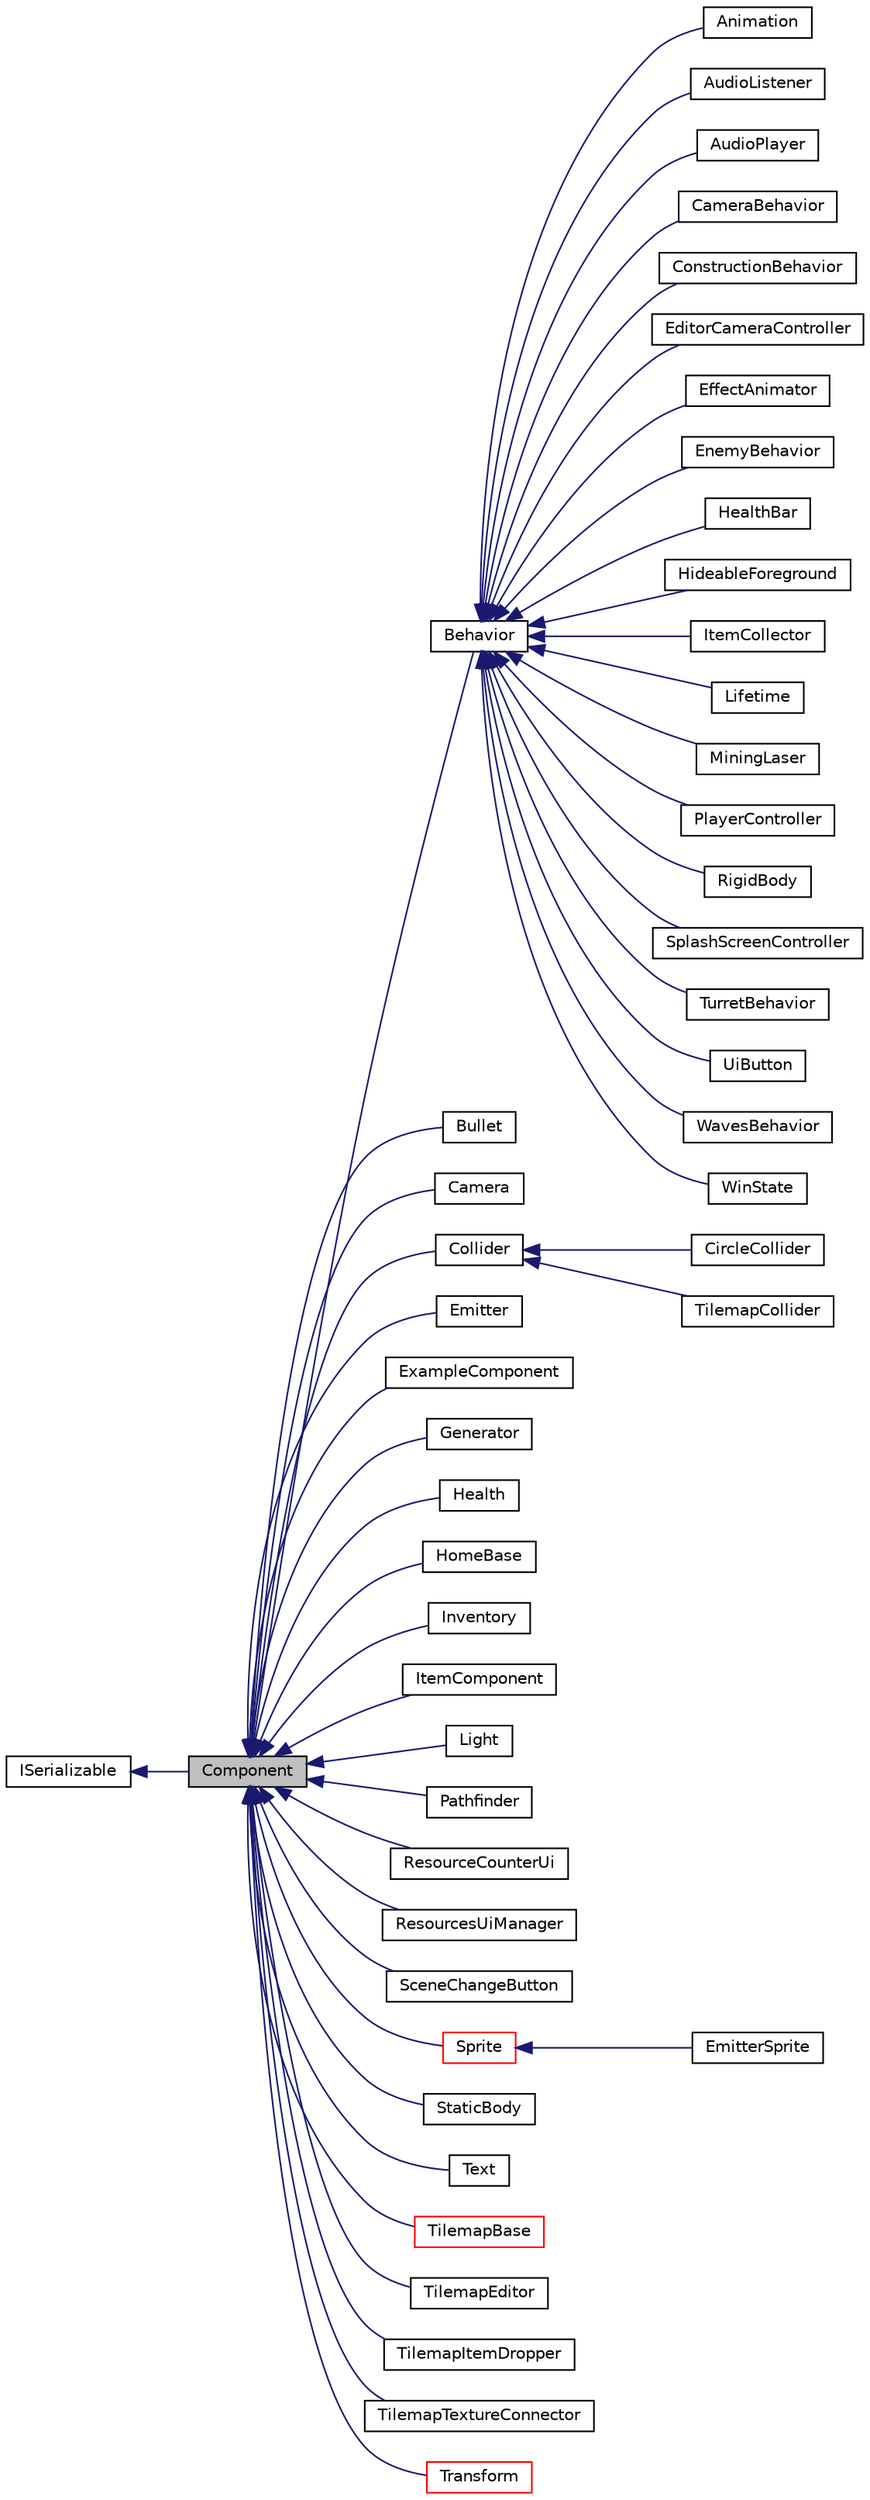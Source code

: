 digraph "Component"
{
 // LATEX_PDF_SIZE
  edge [fontname="Helvetica",fontsize="10",labelfontname="Helvetica",labelfontsize="10"];
  node [fontname="Helvetica",fontsize="10",shape=record];
  rankdir="LR";
  Node1 [label="Component",height=0.2,width=0.4,color="black", fillcolor="grey75", style="filled", fontcolor="black",tooltip=" "];
  Node2 -> Node1 [dir="back",color="midnightblue",fontsize="10",style="solid",fontname="Helvetica"];
  Node2 [label="ISerializable",height=0.2,width=0.4,color="black", fillcolor="white", style="filled",URL="$classISerializable.html",tooltip="interface for all serializable objects"];
  Node1 -> Node3 [dir="back",color="midnightblue",fontsize="10",style="solid",fontname="Helvetica"];
  Node3 [label="Behavior",height=0.2,width=0.4,color="black", fillcolor="white", style="filled",URL="$classBehavior.html",tooltip=" "];
  Node3 -> Node4 [dir="back",color="midnightblue",fontsize="10",style="solid",fontname="Helvetica"];
  Node4 [label="Animation",height=0.2,width=0.4,color="black", fillcolor="white", style="filled",URL="$classAnimation.html",tooltip=" "];
  Node3 -> Node5 [dir="back",color="midnightblue",fontsize="10",style="solid",fontname="Helvetica"];
  Node5 [label="AudioListener",height=0.2,width=0.4,color="black", fillcolor="white", style="filled",URL="$classAudioListener.html",tooltip="component that picks up spatial audio"];
  Node3 -> Node6 [dir="back",color="midnightblue",fontsize="10",style="solid",fontname="Helvetica"];
  Node6 [label="AudioPlayer",height=0.2,width=0.4,color="black", fillcolor="white", style="filled",URL="$classAudioPlayer.html",tooltip="Component that can play audio."];
  Node3 -> Node7 [dir="back",color="midnightblue",fontsize="10",style="solid",fontname="Helvetica"];
  Node7 [label="CameraBehavior",height=0.2,width=0.4,color="black", fillcolor="white", style="filled",URL="$classCameraBehavior.html",tooltip=" "];
  Node3 -> Node8 [dir="back",color="midnightblue",fontsize="10",style="solid",fontname="Helvetica"];
  Node8 [label="ConstructionBehavior",height=0.2,width=0.4,color="black", fillcolor="white", style="filled",URL="$classConstructionBehavior.html",tooltip="Component that handles the construction of towers and modification of terrain."];
  Node3 -> Node9 [dir="back",color="midnightblue",fontsize="10",style="solid",fontname="Helvetica"];
  Node9 [label="EditorCameraController",height=0.2,width=0.4,color="black", fillcolor="white", style="filled",URL="$classEditorCameraController.html",tooltip="controls the camera while in the editor"];
  Node3 -> Node10 [dir="back",color="midnightblue",fontsize="10",style="solid",fontname="Helvetica"];
  Node10 [label="EffectAnimator",height=0.2,width=0.4,color="black", fillcolor="white", style="filled",URL="$classEffectAnimator.html",tooltip="Component that can play audio."];
  Node3 -> Node11 [dir="back",color="midnightblue",fontsize="10",style="solid",fontname="Helvetica"];
  Node11 [label="EnemyBehavior",height=0.2,width=0.4,color="black", fillcolor="white", style="filled",URL="$classEnemyBehavior.html",tooltip=" "];
  Node3 -> Node12 [dir="back",color="midnightblue",fontsize="10",style="solid",fontname="Helvetica"];
  Node12 [label="HealthBar",height=0.2,width=0.4,color="black", fillcolor="white", style="filled",URL="$classHealthBar.html",tooltip="health bar UI that displays offset from an Entity with a Health component"];
  Node3 -> Node13 [dir="back",color="midnightblue",fontsize="10",style="solid",fontname="Helvetica"];
  Node13 [label="HideableForeground",height=0.2,width=0.4,color="black", fillcolor="white", style="filled",URL="$classHideableForeground.html",tooltip="Component that hides an attached Sprite when it overlaps something."];
  Node3 -> Node14 [dir="back",color="midnightblue",fontsize="10",style="solid",fontname="Helvetica"];
  Node14 [label="ItemCollector",height=0.2,width=0.4,color="black", fillcolor="white", style="filled",URL="$classItemCollector.html",tooltip="Component that attracts and collects item entities in the world."];
  Node3 -> Node15 [dir="back",color="midnightblue",fontsize="10",style="solid",fontname="Helvetica"];
  Node15 [label="Lifetime",height=0.2,width=0.4,color="black", fillcolor="white", style="filled",URL="$classLifetime.html",tooltip="Component that destroys it's Enity after a given length of time."];
  Node3 -> Node16 [dir="back",color="midnightblue",fontsize="10",style="solid",fontname="Helvetica"];
  Node16 [label="MiningLaser",height=0.2,width=0.4,color="black", fillcolor="white", style="filled",URL="$classMiningLaser.html",tooltip="Digging laser controllable by an entity."];
  Node3 -> Node17 [dir="back",color="midnightblue",fontsize="10",style="solid",fontname="Helvetica"];
  Node17 [label="PlayerController",height=0.2,width=0.4,color="black", fillcolor="white", style="filled",URL="$classPlayerController.html",tooltip=" "];
  Node3 -> Node18 [dir="back",color="midnightblue",fontsize="10",style="solid",fontname="Helvetica"];
  Node18 [label="RigidBody",height=0.2,width=0.4,color="black", fillcolor="white", style="filled",URL="$classRigidBody.html",tooltip=" "];
  Node3 -> Node19 [dir="back",color="midnightblue",fontsize="10",style="solid",fontname="Helvetica"];
  Node19 [label="SplashScreenController",height=0.2,width=0.4,color="black", fillcolor="white", style="filled",URL="$classSplashScreenController.html",tooltip=" "];
  Node3 -> Node20 [dir="back",color="midnightblue",fontsize="10",style="solid",fontname="Helvetica"];
  Node20 [label="TurretBehavior",height=0.2,width=0.4,color="black", fillcolor="white", style="filled",URL="$classTurretBehavior.html",tooltip=" "];
  Node3 -> Node21 [dir="back",color="midnightblue",fontsize="10",style="solid",fontname="Helvetica"];
  Node21 [label="UiButton",height=0.2,width=0.4,color="black", fillcolor="white", style="filled",URL="$classUiButton.html",tooltip="Ui Button that sends an event when clicked."];
  Node3 -> Node22 [dir="back",color="midnightblue",fontsize="10",style="solid",fontname="Helvetica"];
  Node22 [label="WavesBehavior",height=0.2,width=0.4,color="black", fillcolor="white", style="filled",URL="$classWavesBehavior.html",tooltip=" "];
  Node3 -> Node23 [dir="back",color="midnightblue",fontsize="10",style="solid",fontname="Helvetica"];
  Node23 [label="WinState",height=0.2,width=0.4,color="black", fillcolor="white", style="filled",URL="$classWinState.html",tooltip=" "];
  Node1 -> Node24 [dir="back",color="midnightblue",fontsize="10",style="solid",fontname="Helvetica"];
  Node24 [label="Bullet",height=0.2,width=0.4,color="black", fillcolor="white", style="filled",URL="$classBullet.html",tooltip="Component that destroys itself and deals damage on contact."];
  Node1 -> Node25 [dir="back",color="midnightblue",fontsize="10",style="solid",fontname="Helvetica"];
  Node25 [label="Camera",height=0.2,width=0.4,color="black", fillcolor="white", style="filled",URL="$classCamera.html",tooltip="Handles camera and coordinate systems / spaces."];
  Node1 -> Node26 [dir="back",color="midnightblue",fontsize="10",style="solid",fontname="Helvetica"];
  Node26 [label="Collider",height=0.2,width=0.4,color="black", fillcolor="white", style="filled",URL="$classCollider.html",tooltip="component which is used for detecting collisions and information about them"];
  Node26 -> Node27 [dir="back",color="midnightblue",fontsize="10",style="solid",fontname="Helvetica"];
  Node27 [label="CircleCollider",height=0.2,width=0.4,color="black", fillcolor="white", style="filled",URL="$classCircleCollider.html",tooltip="Circle-shaped Collider."];
  Node26 -> Node28 [dir="back",color="midnightblue",fontsize="10",style="solid",fontname="Helvetica"];
  Node28 [label="TilemapCollider",height=0.2,width=0.4,color="black", fillcolor="white", style="filled",URL="$classTilemapCollider.html",tooltip="Circle-shaped Collider."];
  Node1 -> Node29 [dir="back",color="midnightblue",fontsize="10",style="solid",fontname="Helvetica"];
  Node29 [label="Emitter",height=0.2,width=0.4,color="black", fillcolor="white", style="filled",URL="$classEmitter.html",tooltip="Emitter component - controls timing and behavior of particles."];
  Node1 -> Node30 [dir="back",color="midnightblue",fontsize="10",style="solid",fontname="Helvetica"];
  Node30 [label="ExampleComponent",height=0.2,width=0.4,color="black", fillcolor="white", style="filled",URL="$classExampleComponent.html",tooltip="DESCRIPTION HERE."];
  Node1 -> Node31 [dir="back",color="midnightblue",fontsize="10",style="solid",fontname="Helvetica"];
  Node31 [label="Generator",height=0.2,width=0.4,color="black", fillcolor="white", style="filled",URL="$classGenerator.html",tooltip=" "];
  Node1 -> Node32 [dir="back",color="midnightblue",fontsize="10",style="solid",fontname="Helvetica"];
  Node32 [label="Health",height=0.2,width=0.4,color="black", fillcolor="white", style="filled",URL="$classHealth.html",tooltip="Entity health component."];
  Node1 -> Node33 [dir="back",color="midnightblue",fontsize="10",style="solid",fontname="Helvetica"];
  Node33 [label="HomeBase",height=0.2,width=0.4,color="black", fillcolor="white", style="filled",URL="$classHomeBase.html",tooltip=" "];
  Node1 -> Node34 [dir="back",color="midnightblue",fontsize="10",style="solid",fontname="Helvetica"];
  Node34 [label="Inventory",height=0.2,width=0.4,color="black", fillcolor="white", style="filled",URL="$classInventory.html",tooltip="Inventory component that stores items."];
  Node1 -> Node35 [dir="back",color="midnightblue",fontsize="10",style="solid",fontname="Helvetica"];
  Node35 [label="ItemComponent",height=0.2,width=0.4,color="black", fillcolor="white", style="filled",URL="$classItemComponent.html",tooltip="Item in the world that can be picked up."];
  Node1 -> Node36 [dir="back",color="midnightblue",fontsize="10",style="solid",fontname="Helvetica"];
  Node36 [label="Light",height=0.2,width=0.4,color="black", fillcolor="white", style="filled",URL="$classLight.html",tooltip="Light source."];
  Node1 -> Node37 [dir="back",color="midnightblue",fontsize="10",style="solid",fontname="Helvetica"];
  Node37 [label="Pathfinder",height=0.2,width=0.4,color="black", fillcolor="white", style="filled",URL="$classPathfinder.html",tooltip=" "];
  Node1 -> Node38 [dir="back",color="midnightblue",fontsize="10",style="solid",fontname="Helvetica"];
  Node38 [label="ResourceCounterUi",height=0.2,width=0.4,color="black", fillcolor="white", style="filled",URL="$classResourceCounterUi.html",tooltip="Ui Component that displays a count of resources."];
  Node1 -> Node39 [dir="back",color="midnightblue",fontsize="10",style="solid",fontname="Helvetica"];
  Node39 [label="ResourcesUiManager",height=0.2,width=0.4,color="black", fillcolor="white", style="filled",URL="$classResourcesUiManager.html",tooltip="Component that manages the UI for displaying what resources a player currently has."];
  Node1 -> Node40 [dir="back",color="midnightblue",fontsize="10",style="solid",fontname="Helvetica"];
  Node40 [label="SceneChangeButton",height=0.2,width=0.4,color="black", fillcolor="white", style="filled",URL="$classSceneChangeButton.html",tooltip="Component that changes the scene when clicked."];
  Node1 -> Node41 [dir="back",color="midnightblue",fontsize="10",style="solid",fontname="Helvetica"];
  Node41 [label="Sprite",height=0.2,width=0.4,color="red", fillcolor="white", style="filled",URL="$classSprite.html",tooltip="Stores mesh + texture, along with other data needed to draw a basic 2D sprite."];
  Node41 -> Node42 [dir="back",color="midnightblue",fontsize="10",style="solid",fontname="Helvetica"];
  Node42 [label="EmitterSprite",height=0.2,width=0.4,color="black", fillcolor="white", style="filled",URL="$classEmitterSprite.html",tooltip="A version of Sprite for rendering tilemaps using GPU instancing."];
  Node1 -> Node47 [dir="back",color="midnightblue",fontsize="10",style="solid",fontname="Helvetica"];
  Node47 [label="StaticBody",height=0.2,width=0.4,color="black", fillcolor="white", style="filled",URL="$classStaticBody.html",tooltip=" "];
  Node1 -> Node48 [dir="back",color="midnightblue",fontsize="10",style="solid",fontname="Helvetica"];
  Node48 [label="Text",height=0.2,width=0.4,color="black", fillcolor="white", style="filled",URL="$classText.html",tooltip="Component that makes use of Tilemap to draw text."];
  Node1 -> Node49 [dir="back",color="midnightblue",fontsize="10",style="solid",fontname="Helvetica"];
  Node49 [label="TilemapBase",height=0.2,width=0.4,color="red", fillcolor="white", style="filled",URL="$classTilemapBase.html",tooltip="untemplatized base Tilemap class"];
  Node1 -> Node52 [dir="back",color="midnightblue",fontsize="10",style="solid",fontname="Helvetica"];
  Node52 [label="TilemapEditor",height=0.2,width=0.4,color="black", fillcolor="white", style="filled",URL="$classTilemapEditor.html",tooltip="Component that allows direct editing of a Tilemap."];
  Node1 -> Node53 [dir="back",color="midnightblue",fontsize="10",style="solid",fontname="Helvetica"];
  Node53 [label="TilemapItemDropper",height=0.2,width=0.4,color="black", fillcolor="white", style="filled",URL="$classTilemapItemDropper.html",tooltip="Drops an item whenever a tile is broken."];
  Node1 -> Node54 [dir="back",color="midnightblue",fontsize="10",style="solid",fontname="Helvetica"];
  Node54 [label="TilemapTextureConnector",height=0.2,width=0.4,color="black", fillcolor="white", style="filled",URL="$classTilemapTextureConnector.html",tooltip="Component that uses a parent 'source' tilemap to update a child tilemap with connected textures."];
  Node1 -> Node55 [dir="back",color="midnightblue",fontsize="10",style="solid",fontname="Helvetica"];
  Node55 [label="Transform",height=0.2,width=0.4,color="red", fillcolor="white", style="filled",URL="$classTransform.html",tooltip=" "];
}
